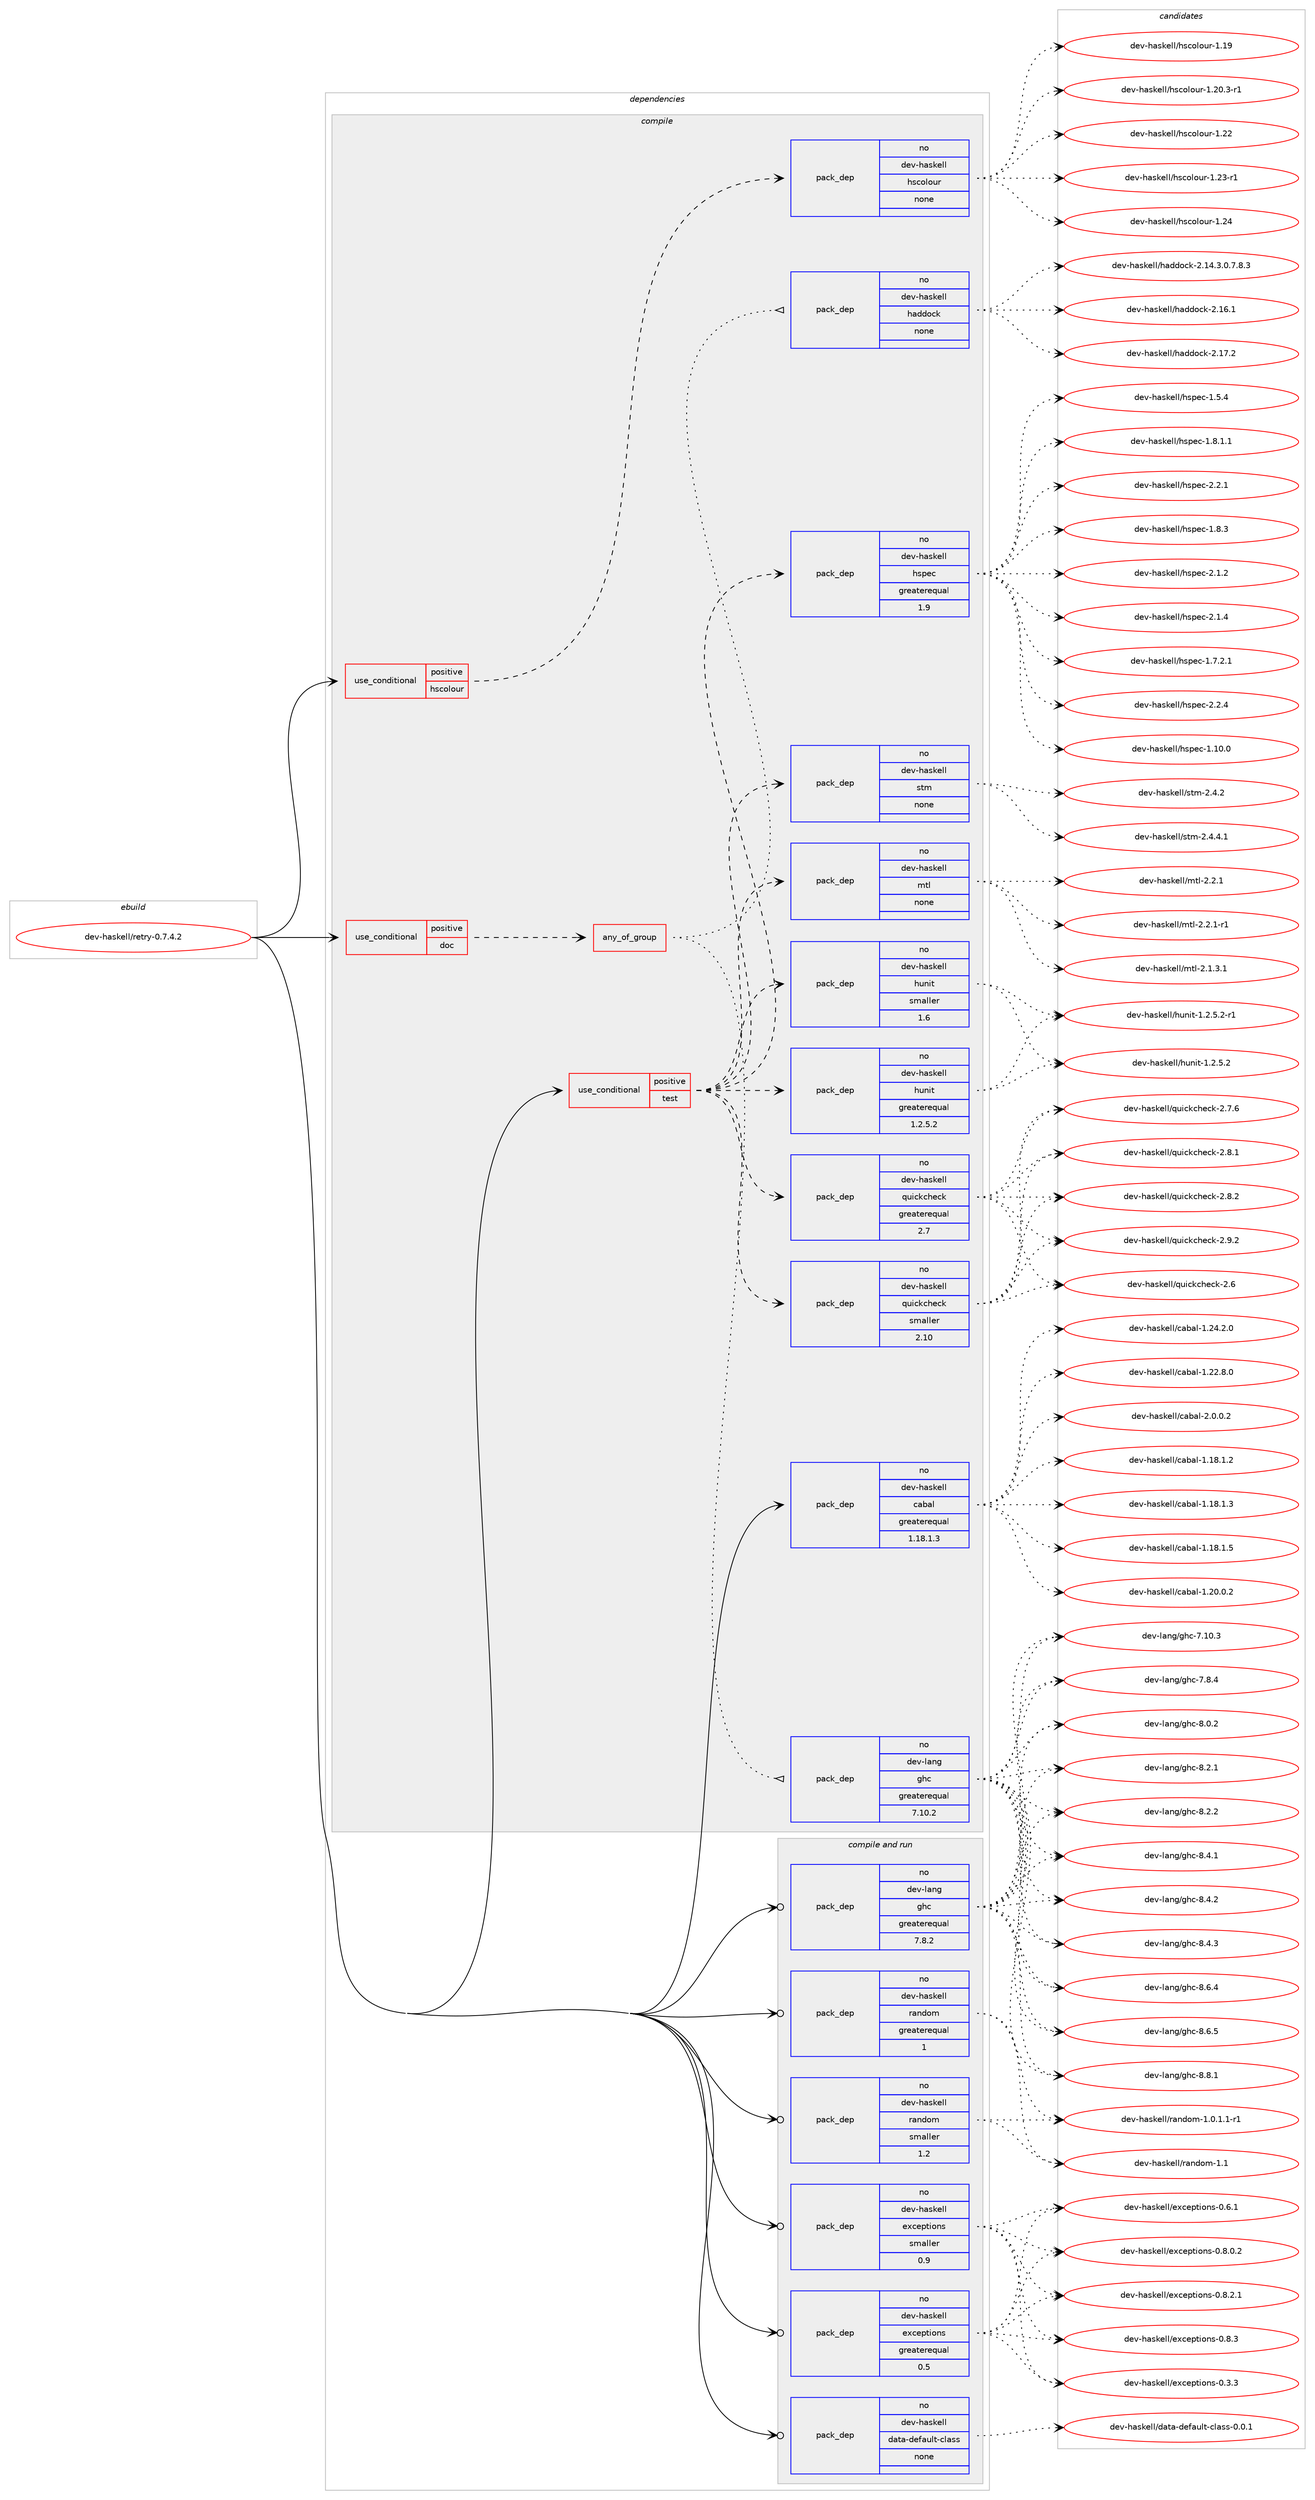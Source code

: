 digraph prolog {

# *************
# Graph options
# *************

newrank=true;
concentrate=true;
compound=true;
graph [rankdir=LR,fontname=Helvetica,fontsize=10,ranksep=1.5];#, ranksep=2.5, nodesep=0.2];
edge  [arrowhead=vee];
node  [fontname=Helvetica,fontsize=10];

# **********
# The ebuild
# **********

subgraph cluster_leftcol {
color=gray;
rank=same;
label=<<i>ebuild</i>>;
id [label="dev-haskell/retry-0.7.4.2", color=red, width=4, href="../dev-haskell/retry-0.7.4.2.svg"];
}

# ****************
# The dependencies
# ****************

subgraph cluster_midcol {
color=gray;
label=<<i>dependencies</i>>;
subgraph cluster_compile {
fillcolor="#eeeeee";
style=filled;
label=<<i>compile</i>>;
subgraph cond127378 {
dependency542782 [label=<<TABLE BORDER="0" CELLBORDER="1" CELLSPACING="0" CELLPADDING="4"><TR><TD ROWSPAN="3" CELLPADDING="10">use_conditional</TD></TR><TR><TD>positive</TD></TR><TR><TD>doc</TD></TR></TABLE>>, shape=none, color=red];
subgraph any10416 {
dependency542783 [label=<<TABLE BORDER="0" CELLBORDER="1" CELLSPACING="0" CELLPADDING="4"><TR><TD CELLPADDING="10">any_of_group</TD></TR></TABLE>>, shape=none, color=red];subgraph pack404631 {
dependency542784 [label=<<TABLE BORDER="0" CELLBORDER="1" CELLSPACING="0" CELLPADDING="4" WIDTH="220"><TR><TD ROWSPAN="6" CELLPADDING="30">pack_dep</TD></TR><TR><TD WIDTH="110">no</TD></TR><TR><TD>dev-haskell</TD></TR><TR><TD>haddock</TD></TR><TR><TD>none</TD></TR><TR><TD></TD></TR></TABLE>>, shape=none, color=blue];
}
dependency542783:e -> dependency542784:w [weight=20,style="dotted",arrowhead="oinv"];
subgraph pack404632 {
dependency542785 [label=<<TABLE BORDER="0" CELLBORDER="1" CELLSPACING="0" CELLPADDING="4" WIDTH="220"><TR><TD ROWSPAN="6" CELLPADDING="30">pack_dep</TD></TR><TR><TD WIDTH="110">no</TD></TR><TR><TD>dev-lang</TD></TR><TR><TD>ghc</TD></TR><TR><TD>greaterequal</TD></TR><TR><TD>7.10.2</TD></TR></TABLE>>, shape=none, color=blue];
}
dependency542783:e -> dependency542785:w [weight=20,style="dotted",arrowhead="oinv"];
}
dependency542782:e -> dependency542783:w [weight=20,style="dashed",arrowhead="vee"];
}
id:e -> dependency542782:w [weight=20,style="solid",arrowhead="vee"];
subgraph cond127379 {
dependency542786 [label=<<TABLE BORDER="0" CELLBORDER="1" CELLSPACING="0" CELLPADDING="4"><TR><TD ROWSPAN="3" CELLPADDING="10">use_conditional</TD></TR><TR><TD>positive</TD></TR><TR><TD>hscolour</TD></TR></TABLE>>, shape=none, color=red];
subgraph pack404633 {
dependency542787 [label=<<TABLE BORDER="0" CELLBORDER="1" CELLSPACING="0" CELLPADDING="4" WIDTH="220"><TR><TD ROWSPAN="6" CELLPADDING="30">pack_dep</TD></TR><TR><TD WIDTH="110">no</TD></TR><TR><TD>dev-haskell</TD></TR><TR><TD>hscolour</TD></TR><TR><TD>none</TD></TR><TR><TD></TD></TR></TABLE>>, shape=none, color=blue];
}
dependency542786:e -> dependency542787:w [weight=20,style="dashed",arrowhead="vee"];
}
id:e -> dependency542786:w [weight=20,style="solid",arrowhead="vee"];
subgraph cond127380 {
dependency542788 [label=<<TABLE BORDER="0" CELLBORDER="1" CELLSPACING="0" CELLPADDING="4"><TR><TD ROWSPAN="3" CELLPADDING="10">use_conditional</TD></TR><TR><TD>positive</TD></TR><TR><TD>test</TD></TR></TABLE>>, shape=none, color=red];
subgraph pack404634 {
dependency542789 [label=<<TABLE BORDER="0" CELLBORDER="1" CELLSPACING="0" CELLPADDING="4" WIDTH="220"><TR><TD ROWSPAN="6" CELLPADDING="30">pack_dep</TD></TR><TR><TD WIDTH="110">no</TD></TR><TR><TD>dev-haskell</TD></TR><TR><TD>hspec</TD></TR><TR><TD>greaterequal</TD></TR><TR><TD>1.9</TD></TR></TABLE>>, shape=none, color=blue];
}
dependency542788:e -> dependency542789:w [weight=20,style="dashed",arrowhead="vee"];
subgraph pack404635 {
dependency542790 [label=<<TABLE BORDER="0" CELLBORDER="1" CELLSPACING="0" CELLPADDING="4" WIDTH="220"><TR><TD ROWSPAN="6" CELLPADDING="30">pack_dep</TD></TR><TR><TD WIDTH="110">no</TD></TR><TR><TD>dev-haskell</TD></TR><TR><TD>hunit</TD></TR><TR><TD>greaterequal</TD></TR><TR><TD>1.2.5.2</TD></TR></TABLE>>, shape=none, color=blue];
}
dependency542788:e -> dependency542790:w [weight=20,style="dashed",arrowhead="vee"];
subgraph pack404636 {
dependency542791 [label=<<TABLE BORDER="0" CELLBORDER="1" CELLSPACING="0" CELLPADDING="4" WIDTH="220"><TR><TD ROWSPAN="6" CELLPADDING="30">pack_dep</TD></TR><TR><TD WIDTH="110">no</TD></TR><TR><TD>dev-haskell</TD></TR><TR><TD>hunit</TD></TR><TR><TD>smaller</TD></TR><TR><TD>1.6</TD></TR></TABLE>>, shape=none, color=blue];
}
dependency542788:e -> dependency542791:w [weight=20,style="dashed",arrowhead="vee"];
subgraph pack404637 {
dependency542792 [label=<<TABLE BORDER="0" CELLBORDER="1" CELLSPACING="0" CELLPADDING="4" WIDTH="220"><TR><TD ROWSPAN="6" CELLPADDING="30">pack_dep</TD></TR><TR><TD WIDTH="110">no</TD></TR><TR><TD>dev-haskell</TD></TR><TR><TD>mtl</TD></TR><TR><TD>none</TD></TR><TR><TD></TD></TR></TABLE>>, shape=none, color=blue];
}
dependency542788:e -> dependency542792:w [weight=20,style="dashed",arrowhead="vee"];
subgraph pack404638 {
dependency542793 [label=<<TABLE BORDER="0" CELLBORDER="1" CELLSPACING="0" CELLPADDING="4" WIDTH="220"><TR><TD ROWSPAN="6" CELLPADDING="30">pack_dep</TD></TR><TR><TD WIDTH="110">no</TD></TR><TR><TD>dev-haskell</TD></TR><TR><TD>quickcheck</TD></TR><TR><TD>greaterequal</TD></TR><TR><TD>2.7</TD></TR></TABLE>>, shape=none, color=blue];
}
dependency542788:e -> dependency542793:w [weight=20,style="dashed",arrowhead="vee"];
subgraph pack404639 {
dependency542794 [label=<<TABLE BORDER="0" CELLBORDER="1" CELLSPACING="0" CELLPADDING="4" WIDTH="220"><TR><TD ROWSPAN="6" CELLPADDING="30">pack_dep</TD></TR><TR><TD WIDTH="110">no</TD></TR><TR><TD>dev-haskell</TD></TR><TR><TD>quickcheck</TD></TR><TR><TD>smaller</TD></TR><TR><TD>2.10</TD></TR></TABLE>>, shape=none, color=blue];
}
dependency542788:e -> dependency542794:w [weight=20,style="dashed",arrowhead="vee"];
subgraph pack404640 {
dependency542795 [label=<<TABLE BORDER="0" CELLBORDER="1" CELLSPACING="0" CELLPADDING="4" WIDTH="220"><TR><TD ROWSPAN="6" CELLPADDING="30">pack_dep</TD></TR><TR><TD WIDTH="110">no</TD></TR><TR><TD>dev-haskell</TD></TR><TR><TD>stm</TD></TR><TR><TD>none</TD></TR><TR><TD></TD></TR></TABLE>>, shape=none, color=blue];
}
dependency542788:e -> dependency542795:w [weight=20,style="dashed",arrowhead="vee"];
}
id:e -> dependency542788:w [weight=20,style="solid",arrowhead="vee"];
subgraph pack404641 {
dependency542796 [label=<<TABLE BORDER="0" CELLBORDER="1" CELLSPACING="0" CELLPADDING="4" WIDTH="220"><TR><TD ROWSPAN="6" CELLPADDING="30">pack_dep</TD></TR><TR><TD WIDTH="110">no</TD></TR><TR><TD>dev-haskell</TD></TR><TR><TD>cabal</TD></TR><TR><TD>greaterequal</TD></TR><TR><TD>1.18.1.3</TD></TR></TABLE>>, shape=none, color=blue];
}
id:e -> dependency542796:w [weight=20,style="solid",arrowhead="vee"];
}
subgraph cluster_compileandrun {
fillcolor="#eeeeee";
style=filled;
label=<<i>compile and run</i>>;
subgraph pack404642 {
dependency542797 [label=<<TABLE BORDER="0" CELLBORDER="1" CELLSPACING="0" CELLPADDING="4" WIDTH="220"><TR><TD ROWSPAN="6" CELLPADDING="30">pack_dep</TD></TR><TR><TD WIDTH="110">no</TD></TR><TR><TD>dev-haskell</TD></TR><TR><TD>data-default-class</TD></TR><TR><TD>none</TD></TR><TR><TD></TD></TR></TABLE>>, shape=none, color=blue];
}
id:e -> dependency542797:w [weight=20,style="solid",arrowhead="odotvee"];
subgraph pack404643 {
dependency542798 [label=<<TABLE BORDER="0" CELLBORDER="1" CELLSPACING="0" CELLPADDING="4" WIDTH="220"><TR><TD ROWSPAN="6" CELLPADDING="30">pack_dep</TD></TR><TR><TD WIDTH="110">no</TD></TR><TR><TD>dev-haskell</TD></TR><TR><TD>exceptions</TD></TR><TR><TD>greaterequal</TD></TR><TR><TD>0.5</TD></TR></TABLE>>, shape=none, color=blue];
}
id:e -> dependency542798:w [weight=20,style="solid",arrowhead="odotvee"];
subgraph pack404644 {
dependency542799 [label=<<TABLE BORDER="0" CELLBORDER="1" CELLSPACING="0" CELLPADDING="4" WIDTH="220"><TR><TD ROWSPAN="6" CELLPADDING="30">pack_dep</TD></TR><TR><TD WIDTH="110">no</TD></TR><TR><TD>dev-haskell</TD></TR><TR><TD>exceptions</TD></TR><TR><TD>smaller</TD></TR><TR><TD>0.9</TD></TR></TABLE>>, shape=none, color=blue];
}
id:e -> dependency542799:w [weight=20,style="solid",arrowhead="odotvee"];
subgraph pack404645 {
dependency542800 [label=<<TABLE BORDER="0" CELLBORDER="1" CELLSPACING="0" CELLPADDING="4" WIDTH="220"><TR><TD ROWSPAN="6" CELLPADDING="30">pack_dep</TD></TR><TR><TD WIDTH="110">no</TD></TR><TR><TD>dev-haskell</TD></TR><TR><TD>random</TD></TR><TR><TD>greaterequal</TD></TR><TR><TD>1</TD></TR></TABLE>>, shape=none, color=blue];
}
id:e -> dependency542800:w [weight=20,style="solid",arrowhead="odotvee"];
subgraph pack404646 {
dependency542801 [label=<<TABLE BORDER="0" CELLBORDER="1" CELLSPACING="0" CELLPADDING="4" WIDTH="220"><TR><TD ROWSPAN="6" CELLPADDING="30">pack_dep</TD></TR><TR><TD WIDTH="110">no</TD></TR><TR><TD>dev-haskell</TD></TR><TR><TD>random</TD></TR><TR><TD>smaller</TD></TR><TR><TD>1.2</TD></TR></TABLE>>, shape=none, color=blue];
}
id:e -> dependency542801:w [weight=20,style="solid",arrowhead="odotvee"];
subgraph pack404647 {
dependency542802 [label=<<TABLE BORDER="0" CELLBORDER="1" CELLSPACING="0" CELLPADDING="4" WIDTH="220"><TR><TD ROWSPAN="6" CELLPADDING="30">pack_dep</TD></TR><TR><TD WIDTH="110">no</TD></TR><TR><TD>dev-lang</TD></TR><TR><TD>ghc</TD></TR><TR><TD>greaterequal</TD></TR><TR><TD>7.8.2</TD></TR></TABLE>>, shape=none, color=blue];
}
id:e -> dependency542802:w [weight=20,style="solid",arrowhead="odotvee"];
}
subgraph cluster_run {
fillcolor="#eeeeee";
style=filled;
label=<<i>run</i>>;
}
}

# **************
# The candidates
# **************

subgraph cluster_choices {
rank=same;
color=gray;
label=<<i>candidates</i>>;

subgraph choice404631 {
color=black;
nodesep=1;
choice1001011184510497115107101108108471049710010011199107455046495246514648465546564651 [label="dev-haskell/haddock-2.14.3.0.7.8.3", color=red, width=4,href="../dev-haskell/haddock-2.14.3.0.7.8.3.svg"];
choice100101118451049711510710110810847104971001001119910745504649544649 [label="dev-haskell/haddock-2.16.1", color=red, width=4,href="../dev-haskell/haddock-2.16.1.svg"];
choice100101118451049711510710110810847104971001001119910745504649554650 [label="dev-haskell/haddock-2.17.2", color=red, width=4,href="../dev-haskell/haddock-2.17.2.svg"];
dependency542784:e -> choice1001011184510497115107101108108471049710010011199107455046495246514648465546564651:w [style=dotted,weight="100"];
dependency542784:e -> choice100101118451049711510710110810847104971001001119910745504649544649:w [style=dotted,weight="100"];
dependency542784:e -> choice100101118451049711510710110810847104971001001119910745504649554650:w [style=dotted,weight="100"];
}
subgraph choice404632 {
color=black;
nodesep=1;
choice1001011184510897110103471031049945554649484651 [label="dev-lang/ghc-7.10.3", color=red, width=4,href="../dev-lang/ghc-7.10.3.svg"];
choice10010111845108971101034710310499455546564652 [label="dev-lang/ghc-7.8.4", color=red, width=4,href="../dev-lang/ghc-7.8.4.svg"];
choice10010111845108971101034710310499455646484650 [label="dev-lang/ghc-8.0.2", color=red, width=4,href="../dev-lang/ghc-8.0.2.svg"];
choice10010111845108971101034710310499455646504649 [label="dev-lang/ghc-8.2.1", color=red, width=4,href="../dev-lang/ghc-8.2.1.svg"];
choice10010111845108971101034710310499455646504650 [label="dev-lang/ghc-8.2.2", color=red, width=4,href="../dev-lang/ghc-8.2.2.svg"];
choice10010111845108971101034710310499455646524649 [label="dev-lang/ghc-8.4.1", color=red, width=4,href="../dev-lang/ghc-8.4.1.svg"];
choice10010111845108971101034710310499455646524650 [label="dev-lang/ghc-8.4.2", color=red, width=4,href="../dev-lang/ghc-8.4.2.svg"];
choice10010111845108971101034710310499455646524651 [label="dev-lang/ghc-8.4.3", color=red, width=4,href="../dev-lang/ghc-8.4.3.svg"];
choice10010111845108971101034710310499455646544652 [label="dev-lang/ghc-8.6.4", color=red, width=4,href="../dev-lang/ghc-8.6.4.svg"];
choice10010111845108971101034710310499455646544653 [label="dev-lang/ghc-8.6.5", color=red, width=4,href="../dev-lang/ghc-8.6.5.svg"];
choice10010111845108971101034710310499455646564649 [label="dev-lang/ghc-8.8.1", color=red, width=4,href="../dev-lang/ghc-8.8.1.svg"];
dependency542785:e -> choice1001011184510897110103471031049945554649484651:w [style=dotted,weight="100"];
dependency542785:e -> choice10010111845108971101034710310499455546564652:w [style=dotted,weight="100"];
dependency542785:e -> choice10010111845108971101034710310499455646484650:w [style=dotted,weight="100"];
dependency542785:e -> choice10010111845108971101034710310499455646504649:w [style=dotted,weight="100"];
dependency542785:e -> choice10010111845108971101034710310499455646504650:w [style=dotted,weight="100"];
dependency542785:e -> choice10010111845108971101034710310499455646524649:w [style=dotted,weight="100"];
dependency542785:e -> choice10010111845108971101034710310499455646524650:w [style=dotted,weight="100"];
dependency542785:e -> choice10010111845108971101034710310499455646524651:w [style=dotted,weight="100"];
dependency542785:e -> choice10010111845108971101034710310499455646544652:w [style=dotted,weight="100"];
dependency542785:e -> choice10010111845108971101034710310499455646544653:w [style=dotted,weight="100"];
dependency542785:e -> choice10010111845108971101034710310499455646564649:w [style=dotted,weight="100"];
}
subgraph choice404633 {
color=black;
nodesep=1;
choice100101118451049711510710110810847104115991111081111171144549464957 [label="dev-haskell/hscolour-1.19", color=red, width=4,href="../dev-haskell/hscolour-1.19.svg"];
choice10010111845104971151071011081084710411599111108111117114454946504846514511449 [label="dev-haskell/hscolour-1.20.3-r1", color=red, width=4,href="../dev-haskell/hscolour-1.20.3-r1.svg"];
choice100101118451049711510710110810847104115991111081111171144549465050 [label="dev-haskell/hscolour-1.22", color=red, width=4,href="../dev-haskell/hscolour-1.22.svg"];
choice1001011184510497115107101108108471041159911110811111711445494650514511449 [label="dev-haskell/hscolour-1.23-r1", color=red, width=4,href="../dev-haskell/hscolour-1.23-r1.svg"];
choice100101118451049711510710110810847104115991111081111171144549465052 [label="dev-haskell/hscolour-1.24", color=red, width=4,href="../dev-haskell/hscolour-1.24.svg"];
dependency542787:e -> choice100101118451049711510710110810847104115991111081111171144549464957:w [style=dotted,weight="100"];
dependency542787:e -> choice10010111845104971151071011081084710411599111108111117114454946504846514511449:w [style=dotted,weight="100"];
dependency542787:e -> choice100101118451049711510710110810847104115991111081111171144549465050:w [style=dotted,weight="100"];
dependency542787:e -> choice1001011184510497115107101108108471041159911110811111711445494650514511449:w [style=dotted,weight="100"];
dependency542787:e -> choice100101118451049711510710110810847104115991111081111171144549465052:w [style=dotted,weight="100"];
}
subgraph choice404634 {
color=black;
nodesep=1;
choice1001011184510497115107101108108471041151121019945494649484648 [label="dev-haskell/hspec-1.10.0", color=red, width=4,href="../dev-haskell/hspec-1.10.0.svg"];
choice10010111845104971151071011081084710411511210199454946534652 [label="dev-haskell/hspec-1.5.4", color=red, width=4,href="../dev-haskell/hspec-1.5.4.svg"];
choice100101118451049711510710110810847104115112101994549465546504649 [label="dev-haskell/hspec-1.7.2.1", color=red, width=4,href="../dev-haskell/hspec-1.7.2.1.svg"];
choice100101118451049711510710110810847104115112101994549465646494649 [label="dev-haskell/hspec-1.8.1.1", color=red, width=4,href="../dev-haskell/hspec-1.8.1.1.svg"];
choice10010111845104971151071011081084710411511210199454946564651 [label="dev-haskell/hspec-1.8.3", color=red, width=4,href="../dev-haskell/hspec-1.8.3.svg"];
choice10010111845104971151071011081084710411511210199455046494650 [label="dev-haskell/hspec-2.1.2", color=red, width=4,href="../dev-haskell/hspec-2.1.2.svg"];
choice10010111845104971151071011081084710411511210199455046494652 [label="dev-haskell/hspec-2.1.4", color=red, width=4,href="../dev-haskell/hspec-2.1.4.svg"];
choice10010111845104971151071011081084710411511210199455046504649 [label="dev-haskell/hspec-2.2.1", color=red, width=4,href="../dev-haskell/hspec-2.2.1.svg"];
choice10010111845104971151071011081084710411511210199455046504652 [label="dev-haskell/hspec-2.2.4", color=red, width=4,href="../dev-haskell/hspec-2.2.4.svg"];
dependency542789:e -> choice1001011184510497115107101108108471041151121019945494649484648:w [style=dotted,weight="100"];
dependency542789:e -> choice10010111845104971151071011081084710411511210199454946534652:w [style=dotted,weight="100"];
dependency542789:e -> choice100101118451049711510710110810847104115112101994549465546504649:w [style=dotted,weight="100"];
dependency542789:e -> choice100101118451049711510710110810847104115112101994549465646494649:w [style=dotted,weight="100"];
dependency542789:e -> choice10010111845104971151071011081084710411511210199454946564651:w [style=dotted,weight="100"];
dependency542789:e -> choice10010111845104971151071011081084710411511210199455046494650:w [style=dotted,weight="100"];
dependency542789:e -> choice10010111845104971151071011081084710411511210199455046494652:w [style=dotted,weight="100"];
dependency542789:e -> choice10010111845104971151071011081084710411511210199455046504649:w [style=dotted,weight="100"];
dependency542789:e -> choice10010111845104971151071011081084710411511210199455046504652:w [style=dotted,weight="100"];
}
subgraph choice404635 {
color=black;
nodesep=1;
choice1001011184510497115107101108108471041171101051164549465046534650 [label="dev-haskell/hunit-1.2.5.2", color=red, width=4,href="../dev-haskell/hunit-1.2.5.2.svg"];
choice10010111845104971151071011081084710411711010511645494650465346504511449 [label="dev-haskell/hunit-1.2.5.2-r1", color=red, width=4,href="../dev-haskell/hunit-1.2.5.2-r1.svg"];
dependency542790:e -> choice1001011184510497115107101108108471041171101051164549465046534650:w [style=dotted,weight="100"];
dependency542790:e -> choice10010111845104971151071011081084710411711010511645494650465346504511449:w [style=dotted,weight="100"];
}
subgraph choice404636 {
color=black;
nodesep=1;
choice1001011184510497115107101108108471041171101051164549465046534650 [label="dev-haskell/hunit-1.2.5.2", color=red, width=4,href="../dev-haskell/hunit-1.2.5.2.svg"];
choice10010111845104971151071011081084710411711010511645494650465346504511449 [label="dev-haskell/hunit-1.2.5.2-r1", color=red, width=4,href="../dev-haskell/hunit-1.2.5.2-r1.svg"];
dependency542791:e -> choice1001011184510497115107101108108471041171101051164549465046534650:w [style=dotted,weight="100"];
dependency542791:e -> choice10010111845104971151071011081084710411711010511645494650465346504511449:w [style=dotted,weight="100"];
}
subgraph choice404637 {
color=black;
nodesep=1;
choice1001011184510497115107101108108471091161084550464946514649 [label="dev-haskell/mtl-2.1.3.1", color=red, width=4,href="../dev-haskell/mtl-2.1.3.1.svg"];
choice100101118451049711510710110810847109116108455046504649 [label="dev-haskell/mtl-2.2.1", color=red, width=4,href="../dev-haskell/mtl-2.2.1.svg"];
choice1001011184510497115107101108108471091161084550465046494511449 [label="dev-haskell/mtl-2.2.1-r1", color=red, width=4,href="../dev-haskell/mtl-2.2.1-r1.svg"];
dependency542792:e -> choice1001011184510497115107101108108471091161084550464946514649:w [style=dotted,weight="100"];
dependency542792:e -> choice100101118451049711510710110810847109116108455046504649:w [style=dotted,weight="100"];
dependency542792:e -> choice1001011184510497115107101108108471091161084550465046494511449:w [style=dotted,weight="100"];
}
subgraph choice404638 {
color=black;
nodesep=1;
choice10010111845104971151071011081084711311710599107991041019910745504654 [label="dev-haskell/quickcheck-2.6", color=red, width=4,href="../dev-haskell/quickcheck-2.6.svg"];
choice100101118451049711510710110810847113117105991079910410199107455046554654 [label="dev-haskell/quickcheck-2.7.6", color=red, width=4,href="../dev-haskell/quickcheck-2.7.6.svg"];
choice100101118451049711510710110810847113117105991079910410199107455046564649 [label="dev-haskell/quickcheck-2.8.1", color=red, width=4,href="../dev-haskell/quickcheck-2.8.1.svg"];
choice100101118451049711510710110810847113117105991079910410199107455046564650 [label="dev-haskell/quickcheck-2.8.2", color=red, width=4,href="../dev-haskell/quickcheck-2.8.2.svg"];
choice100101118451049711510710110810847113117105991079910410199107455046574650 [label="dev-haskell/quickcheck-2.9.2", color=red, width=4,href="../dev-haskell/quickcheck-2.9.2.svg"];
dependency542793:e -> choice10010111845104971151071011081084711311710599107991041019910745504654:w [style=dotted,weight="100"];
dependency542793:e -> choice100101118451049711510710110810847113117105991079910410199107455046554654:w [style=dotted,weight="100"];
dependency542793:e -> choice100101118451049711510710110810847113117105991079910410199107455046564649:w [style=dotted,weight="100"];
dependency542793:e -> choice100101118451049711510710110810847113117105991079910410199107455046564650:w [style=dotted,weight="100"];
dependency542793:e -> choice100101118451049711510710110810847113117105991079910410199107455046574650:w [style=dotted,weight="100"];
}
subgraph choice404639 {
color=black;
nodesep=1;
choice10010111845104971151071011081084711311710599107991041019910745504654 [label="dev-haskell/quickcheck-2.6", color=red, width=4,href="../dev-haskell/quickcheck-2.6.svg"];
choice100101118451049711510710110810847113117105991079910410199107455046554654 [label="dev-haskell/quickcheck-2.7.6", color=red, width=4,href="../dev-haskell/quickcheck-2.7.6.svg"];
choice100101118451049711510710110810847113117105991079910410199107455046564649 [label="dev-haskell/quickcheck-2.8.1", color=red, width=4,href="../dev-haskell/quickcheck-2.8.1.svg"];
choice100101118451049711510710110810847113117105991079910410199107455046564650 [label="dev-haskell/quickcheck-2.8.2", color=red, width=4,href="../dev-haskell/quickcheck-2.8.2.svg"];
choice100101118451049711510710110810847113117105991079910410199107455046574650 [label="dev-haskell/quickcheck-2.9.2", color=red, width=4,href="../dev-haskell/quickcheck-2.9.2.svg"];
dependency542794:e -> choice10010111845104971151071011081084711311710599107991041019910745504654:w [style=dotted,weight="100"];
dependency542794:e -> choice100101118451049711510710110810847113117105991079910410199107455046554654:w [style=dotted,weight="100"];
dependency542794:e -> choice100101118451049711510710110810847113117105991079910410199107455046564649:w [style=dotted,weight="100"];
dependency542794:e -> choice100101118451049711510710110810847113117105991079910410199107455046564650:w [style=dotted,weight="100"];
dependency542794:e -> choice100101118451049711510710110810847113117105991079910410199107455046574650:w [style=dotted,weight="100"];
}
subgraph choice404640 {
color=black;
nodesep=1;
choice100101118451049711510710110810847115116109455046524650 [label="dev-haskell/stm-2.4.2", color=red, width=4,href="../dev-haskell/stm-2.4.2.svg"];
choice1001011184510497115107101108108471151161094550465246524649 [label="dev-haskell/stm-2.4.4.1", color=red, width=4,href="../dev-haskell/stm-2.4.4.1.svg"];
dependency542795:e -> choice100101118451049711510710110810847115116109455046524650:w [style=dotted,weight="100"];
dependency542795:e -> choice1001011184510497115107101108108471151161094550465246524649:w [style=dotted,weight="100"];
}
subgraph choice404641 {
color=black;
nodesep=1;
choice10010111845104971151071011081084799979897108454946495646494650 [label="dev-haskell/cabal-1.18.1.2", color=red, width=4,href="../dev-haskell/cabal-1.18.1.2.svg"];
choice10010111845104971151071011081084799979897108454946495646494651 [label="dev-haskell/cabal-1.18.1.3", color=red, width=4,href="../dev-haskell/cabal-1.18.1.3.svg"];
choice10010111845104971151071011081084799979897108454946495646494653 [label="dev-haskell/cabal-1.18.1.5", color=red, width=4,href="../dev-haskell/cabal-1.18.1.5.svg"];
choice10010111845104971151071011081084799979897108454946504846484650 [label="dev-haskell/cabal-1.20.0.2", color=red, width=4,href="../dev-haskell/cabal-1.20.0.2.svg"];
choice10010111845104971151071011081084799979897108454946505046564648 [label="dev-haskell/cabal-1.22.8.0", color=red, width=4,href="../dev-haskell/cabal-1.22.8.0.svg"];
choice10010111845104971151071011081084799979897108454946505246504648 [label="dev-haskell/cabal-1.24.2.0", color=red, width=4,href="../dev-haskell/cabal-1.24.2.0.svg"];
choice100101118451049711510710110810847999798971084550464846484650 [label="dev-haskell/cabal-2.0.0.2", color=red, width=4,href="../dev-haskell/cabal-2.0.0.2.svg"];
dependency542796:e -> choice10010111845104971151071011081084799979897108454946495646494650:w [style=dotted,weight="100"];
dependency542796:e -> choice10010111845104971151071011081084799979897108454946495646494651:w [style=dotted,weight="100"];
dependency542796:e -> choice10010111845104971151071011081084799979897108454946495646494653:w [style=dotted,weight="100"];
dependency542796:e -> choice10010111845104971151071011081084799979897108454946504846484650:w [style=dotted,weight="100"];
dependency542796:e -> choice10010111845104971151071011081084799979897108454946505046564648:w [style=dotted,weight="100"];
dependency542796:e -> choice10010111845104971151071011081084799979897108454946505246504648:w [style=dotted,weight="100"];
dependency542796:e -> choice100101118451049711510710110810847999798971084550464846484650:w [style=dotted,weight="100"];
}
subgraph choice404642 {
color=black;
nodesep=1;
choice10010111845104971151071011081084710097116974510010110297117108116459910897115115454846484649 [label="dev-haskell/data-default-class-0.0.1", color=red, width=4,href="../dev-haskell/data-default-class-0.0.1.svg"];
dependency542797:e -> choice10010111845104971151071011081084710097116974510010110297117108116459910897115115454846484649:w [style=dotted,weight="100"];
}
subgraph choice404643 {
color=black;
nodesep=1;
choice10010111845104971151071011081084710112099101112116105111110115454846514651 [label="dev-haskell/exceptions-0.3.3", color=red, width=4,href="../dev-haskell/exceptions-0.3.3.svg"];
choice10010111845104971151071011081084710112099101112116105111110115454846544649 [label="dev-haskell/exceptions-0.6.1", color=red, width=4,href="../dev-haskell/exceptions-0.6.1.svg"];
choice100101118451049711510710110810847101120991011121161051111101154548465646484650 [label="dev-haskell/exceptions-0.8.0.2", color=red, width=4,href="../dev-haskell/exceptions-0.8.0.2.svg"];
choice100101118451049711510710110810847101120991011121161051111101154548465646504649 [label="dev-haskell/exceptions-0.8.2.1", color=red, width=4,href="../dev-haskell/exceptions-0.8.2.1.svg"];
choice10010111845104971151071011081084710112099101112116105111110115454846564651 [label="dev-haskell/exceptions-0.8.3", color=red, width=4,href="../dev-haskell/exceptions-0.8.3.svg"];
dependency542798:e -> choice10010111845104971151071011081084710112099101112116105111110115454846514651:w [style=dotted,weight="100"];
dependency542798:e -> choice10010111845104971151071011081084710112099101112116105111110115454846544649:w [style=dotted,weight="100"];
dependency542798:e -> choice100101118451049711510710110810847101120991011121161051111101154548465646484650:w [style=dotted,weight="100"];
dependency542798:e -> choice100101118451049711510710110810847101120991011121161051111101154548465646504649:w [style=dotted,weight="100"];
dependency542798:e -> choice10010111845104971151071011081084710112099101112116105111110115454846564651:w [style=dotted,weight="100"];
}
subgraph choice404644 {
color=black;
nodesep=1;
choice10010111845104971151071011081084710112099101112116105111110115454846514651 [label="dev-haskell/exceptions-0.3.3", color=red, width=4,href="../dev-haskell/exceptions-0.3.3.svg"];
choice10010111845104971151071011081084710112099101112116105111110115454846544649 [label="dev-haskell/exceptions-0.6.1", color=red, width=4,href="../dev-haskell/exceptions-0.6.1.svg"];
choice100101118451049711510710110810847101120991011121161051111101154548465646484650 [label="dev-haskell/exceptions-0.8.0.2", color=red, width=4,href="../dev-haskell/exceptions-0.8.0.2.svg"];
choice100101118451049711510710110810847101120991011121161051111101154548465646504649 [label="dev-haskell/exceptions-0.8.2.1", color=red, width=4,href="../dev-haskell/exceptions-0.8.2.1.svg"];
choice10010111845104971151071011081084710112099101112116105111110115454846564651 [label="dev-haskell/exceptions-0.8.3", color=red, width=4,href="../dev-haskell/exceptions-0.8.3.svg"];
dependency542799:e -> choice10010111845104971151071011081084710112099101112116105111110115454846514651:w [style=dotted,weight="100"];
dependency542799:e -> choice10010111845104971151071011081084710112099101112116105111110115454846544649:w [style=dotted,weight="100"];
dependency542799:e -> choice100101118451049711510710110810847101120991011121161051111101154548465646484650:w [style=dotted,weight="100"];
dependency542799:e -> choice100101118451049711510710110810847101120991011121161051111101154548465646504649:w [style=dotted,weight="100"];
dependency542799:e -> choice10010111845104971151071011081084710112099101112116105111110115454846564651:w [style=dotted,weight="100"];
}
subgraph choice404645 {
color=black;
nodesep=1;
choice1001011184510497115107101108108471149711010011110945494648464946494511449 [label="dev-haskell/random-1.0.1.1-r1", color=red, width=4,href="../dev-haskell/random-1.0.1.1-r1.svg"];
choice1001011184510497115107101108108471149711010011110945494649 [label="dev-haskell/random-1.1", color=red, width=4,href="../dev-haskell/random-1.1.svg"];
dependency542800:e -> choice1001011184510497115107101108108471149711010011110945494648464946494511449:w [style=dotted,weight="100"];
dependency542800:e -> choice1001011184510497115107101108108471149711010011110945494649:w [style=dotted,weight="100"];
}
subgraph choice404646 {
color=black;
nodesep=1;
choice1001011184510497115107101108108471149711010011110945494648464946494511449 [label="dev-haskell/random-1.0.1.1-r1", color=red, width=4,href="../dev-haskell/random-1.0.1.1-r1.svg"];
choice1001011184510497115107101108108471149711010011110945494649 [label="dev-haskell/random-1.1", color=red, width=4,href="../dev-haskell/random-1.1.svg"];
dependency542801:e -> choice1001011184510497115107101108108471149711010011110945494648464946494511449:w [style=dotted,weight="100"];
dependency542801:e -> choice1001011184510497115107101108108471149711010011110945494649:w [style=dotted,weight="100"];
}
subgraph choice404647 {
color=black;
nodesep=1;
choice1001011184510897110103471031049945554649484651 [label="dev-lang/ghc-7.10.3", color=red, width=4,href="../dev-lang/ghc-7.10.3.svg"];
choice10010111845108971101034710310499455546564652 [label="dev-lang/ghc-7.8.4", color=red, width=4,href="../dev-lang/ghc-7.8.4.svg"];
choice10010111845108971101034710310499455646484650 [label="dev-lang/ghc-8.0.2", color=red, width=4,href="../dev-lang/ghc-8.0.2.svg"];
choice10010111845108971101034710310499455646504649 [label="dev-lang/ghc-8.2.1", color=red, width=4,href="../dev-lang/ghc-8.2.1.svg"];
choice10010111845108971101034710310499455646504650 [label="dev-lang/ghc-8.2.2", color=red, width=4,href="../dev-lang/ghc-8.2.2.svg"];
choice10010111845108971101034710310499455646524649 [label="dev-lang/ghc-8.4.1", color=red, width=4,href="../dev-lang/ghc-8.4.1.svg"];
choice10010111845108971101034710310499455646524650 [label="dev-lang/ghc-8.4.2", color=red, width=4,href="../dev-lang/ghc-8.4.2.svg"];
choice10010111845108971101034710310499455646524651 [label="dev-lang/ghc-8.4.3", color=red, width=4,href="../dev-lang/ghc-8.4.3.svg"];
choice10010111845108971101034710310499455646544652 [label="dev-lang/ghc-8.6.4", color=red, width=4,href="../dev-lang/ghc-8.6.4.svg"];
choice10010111845108971101034710310499455646544653 [label="dev-lang/ghc-8.6.5", color=red, width=4,href="../dev-lang/ghc-8.6.5.svg"];
choice10010111845108971101034710310499455646564649 [label="dev-lang/ghc-8.8.1", color=red, width=4,href="../dev-lang/ghc-8.8.1.svg"];
dependency542802:e -> choice1001011184510897110103471031049945554649484651:w [style=dotted,weight="100"];
dependency542802:e -> choice10010111845108971101034710310499455546564652:w [style=dotted,weight="100"];
dependency542802:e -> choice10010111845108971101034710310499455646484650:w [style=dotted,weight="100"];
dependency542802:e -> choice10010111845108971101034710310499455646504649:w [style=dotted,weight="100"];
dependency542802:e -> choice10010111845108971101034710310499455646504650:w [style=dotted,weight="100"];
dependency542802:e -> choice10010111845108971101034710310499455646524649:w [style=dotted,weight="100"];
dependency542802:e -> choice10010111845108971101034710310499455646524650:w [style=dotted,weight="100"];
dependency542802:e -> choice10010111845108971101034710310499455646524651:w [style=dotted,weight="100"];
dependency542802:e -> choice10010111845108971101034710310499455646544652:w [style=dotted,weight="100"];
dependency542802:e -> choice10010111845108971101034710310499455646544653:w [style=dotted,weight="100"];
dependency542802:e -> choice10010111845108971101034710310499455646564649:w [style=dotted,weight="100"];
}
}

}
